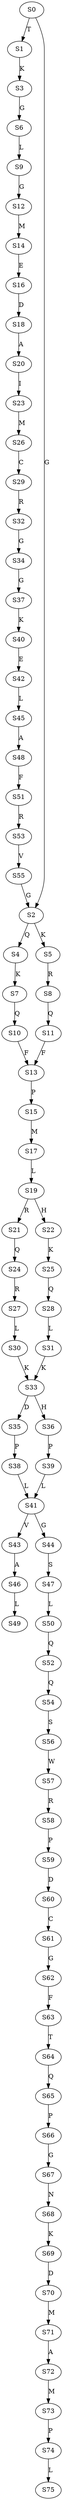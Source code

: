 strict digraph  {
	S0 -> S1 [ label = T ];
	S0 -> S2 [ label = G ];
	S1 -> S3 [ label = K ];
	S2 -> S4 [ label = Q ];
	S2 -> S5 [ label = K ];
	S3 -> S6 [ label = G ];
	S4 -> S7 [ label = K ];
	S5 -> S8 [ label = R ];
	S6 -> S9 [ label = L ];
	S7 -> S10 [ label = Q ];
	S8 -> S11 [ label = Q ];
	S9 -> S12 [ label = G ];
	S10 -> S13 [ label = F ];
	S11 -> S13 [ label = F ];
	S12 -> S14 [ label = M ];
	S13 -> S15 [ label = P ];
	S14 -> S16 [ label = E ];
	S15 -> S17 [ label = M ];
	S16 -> S18 [ label = D ];
	S17 -> S19 [ label = L ];
	S18 -> S20 [ label = A ];
	S19 -> S21 [ label = R ];
	S19 -> S22 [ label = H ];
	S20 -> S23 [ label = I ];
	S21 -> S24 [ label = Q ];
	S22 -> S25 [ label = K ];
	S23 -> S26 [ label = M ];
	S24 -> S27 [ label = R ];
	S25 -> S28 [ label = Q ];
	S26 -> S29 [ label = C ];
	S27 -> S30 [ label = L ];
	S28 -> S31 [ label = L ];
	S29 -> S32 [ label = R ];
	S30 -> S33 [ label = K ];
	S31 -> S33 [ label = K ];
	S32 -> S34 [ label = G ];
	S33 -> S35 [ label = D ];
	S33 -> S36 [ label = H ];
	S34 -> S37 [ label = G ];
	S35 -> S38 [ label = P ];
	S36 -> S39 [ label = P ];
	S37 -> S40 [ label = K ];
	S38 -> S41 [ label = L ];
	S39 -> S41 [ label = L ];
	S40 -> S42 [ label = E ];
	S41 -> S43 [ label = V ];
	S41 -> S44 [ label = G ];
	S42 -> S45 [ label = L ];
	S43 -> S46 [ label = A ];
	S44 -> S47 [ label = S ];
	S45 -> S48 [ label = A ];
	S46 -> S49 [ label = L ];
	S47 -> S50 [ label = L ];
	S48 -> S51 [ label = F ];
	S50 -> S52 [ label = Q ];
	S51 -> S53 [ label = R ];
	S52 -> S54 [ label = Q ];
	S53 -> S55 [ label = V ];
	S54 -> S56 [ label = S ];
	S55 -> S2 [ label = G ];
	S56 -> S57 [ label = W ];
	S57 -> S58 [ label = R ];
	S58 -> S59 [ label = P ];
	S59 -> S60 [ label = D ];
	S60 -> S61 [ label = C ];
	S61 -> S62 [ label = G ];
	S62 -> S63 [ label = F ];
	S63 -> S64 [ label = T ];
	S64 -> S65 [ label = Q ];
	S65 -> S66 [ label = P ];
	S66 -> S67 [ label = G ];
	S67 -> S68 [ label = N ];
	S68 -> S69 [ label = K ];
	S69 -> S70 [ label = D ];
	S70 -> S71 [ label = M ];
	S71 -> S72 [ label = A ];
	S72 -> S73 [ label = M ];
	S73 -> S74 [ label = P ];
	S74 -> S75 [ label = L ];
}
